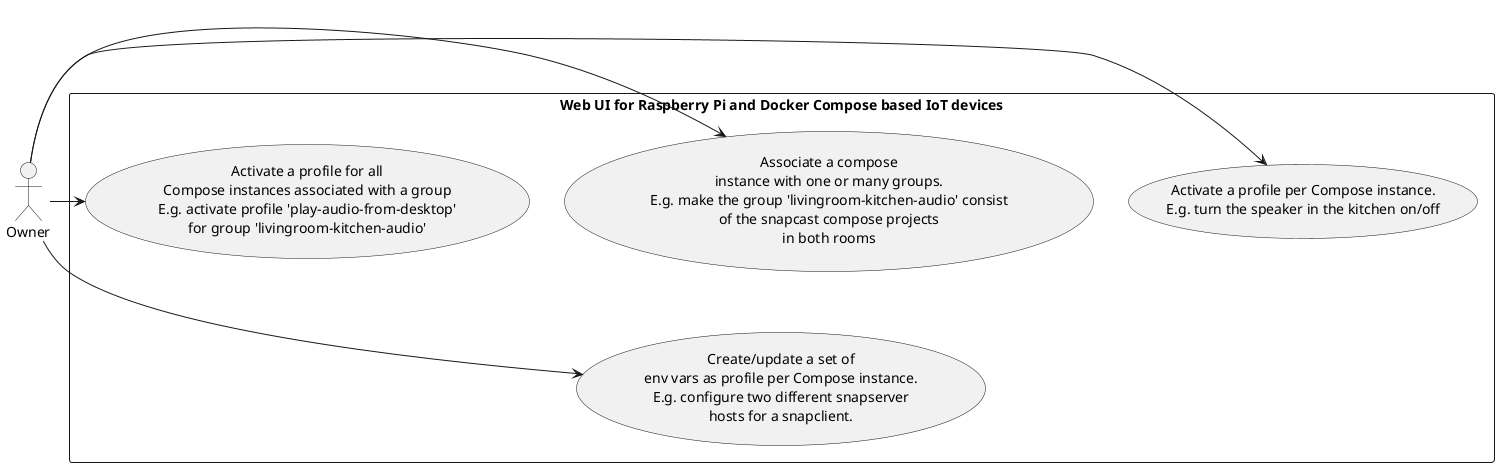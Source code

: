 @startuml

actor Owner as owner

rectangle "Web UI for Raspberry Pi and Docker Compose based IoT devices" {
  usecase "Create/update a set of\nenv vars as profile per Compose instance.\nE.g. configure two different snapserver\nhosts for a snapclient." as manageComposeProfile
  usecase "Activate a profile per Compose instance.\nE.g. turn the speaker in the kitchen on/off" as activateComposeProfileForNode
  usecase "Associate a compose\ninstance with one or many groups.\nE.g. make the group 'livingroom-kitchen-audio' consist\nof the snapcast compose projects\nin both rooms" as addComposeToGroup
  usecase "Activate a profile for all\nCompose instances associated with a group\nE.g. activate profile 'play-audio-from-desktop'\nfor group 'livingroom-kitchen-audio'" as activateComposeProfileForGroup
}

owner -> manageComposeProfile
owner -> activateComposeProfileForNode
owner -> addComposeToGroup
owner -> activateComposeProfileForGroup

activateComposeProfileForNode -[hidden]- manageComposeProfile
addComposeToGroup -[hidden]- owner
activateComposeProfileForGroup -[hidden]- owner

@enduml
